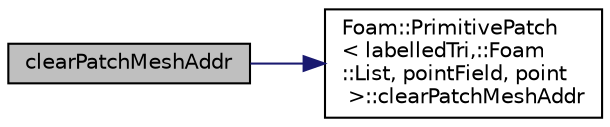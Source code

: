 digraph "clearPatchMeshAddr"
{
  bgcolor="transparent";
  edge [fontname="Helvetica",fontsize="10",labelfontname="Helvetica",labelfontsize="10"];
  node [fontname="Helvetica",fontsize="10",shape=record];
  rankdir="LR";
  Node1 [label="clearPatchMeshAddr",height=0.2,width=0.4,color="black", fillcolor="grey75", style="filled", fontcolor="black"];
  Node1 -> Node2 [color="midnightblue",fontsize="10",style="solid",fontname="Helvetica"];
  Node2 [label="Foam::PrimitivePatch\l\< labelledTri,::Foam\l::List, pointField, point\l \>::clearPatchMeshAddr",height=0.2,width=0.4,color="black",URL="$a02023.html#adce7b0b57a3bbab0d02ee8592687eff1"];
}
